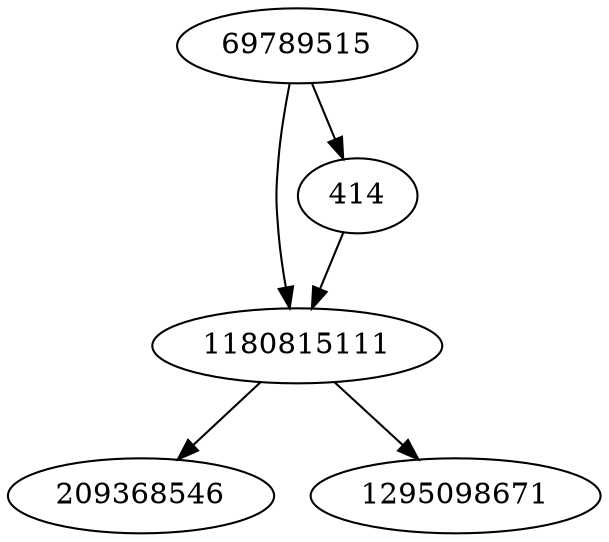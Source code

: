 strict digraph  {
209368546;
1180815111;
69789515;
1295098671;
414;
1180815111 -> 209368546;
1180815111 -> 1295098671;
69789515 -> 1180815111;
69789515 -> 414;
414 -> 1180815111;
}
